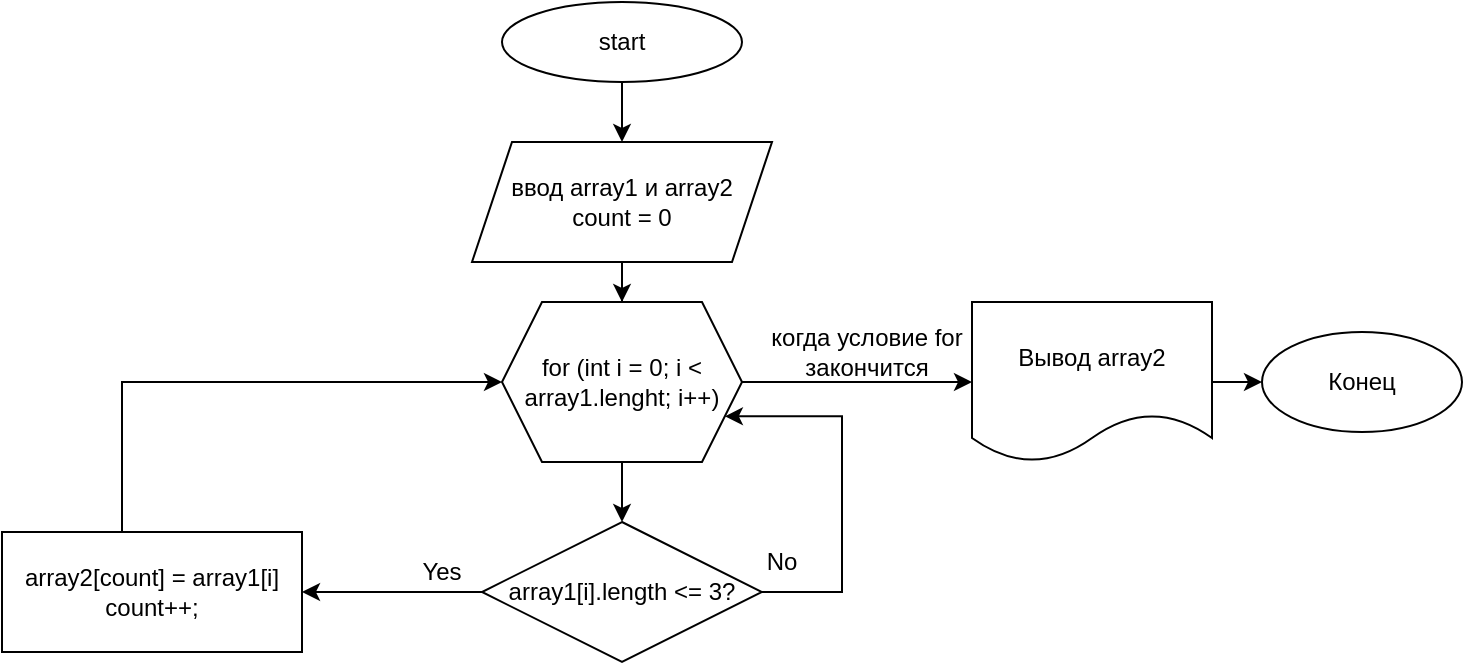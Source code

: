 <mxfile version="20.6.0" type="device"><diagram id="gqOUtI99u8d-ikF72-jj" name="Страница 1"><mxGraphModel dx="1381" dy="756" grid="1" gridSize="10" guides="1" tooltips="1" connect="1" arrows="1" fold="1" page="1" pageScale="1" pageWidth="827" pageHeight="1169" math="0" shadow="0"><root><mxCell id="0"/><mxCell id="1" parent="0"/><mxCell id="nnt1NJWHddjx2O_m2BjT-3" value="" style="edgeStyle=orthogonalEdgeStyle;rounded=0;orthogonalLoop=1;jettySize=auto;html=1;" edge="1" parent="1" source="nnt1NJWHddjx2O_m2BjT-1" target="nnt1NJWHddjx2O_m2BjT-2"><mxGeometry relative="1" as="geometry"/></mxCell><mxCell id="nnt1NJWHddjx2O_m2BjT-1" value="start" style="ellipse;whiteSpace=wrap;html=1;" vertex="1" parent="1"><mxGeometry x="340" y="40" width="120" height="40" as="geometry"/></mxCell><mxCell id="nnt1NJWHddjx2O_m2BjT-5" value="" style="edgeStyle=orthogonalEdgeStyle;rounded=0;orthogonalLoop=1;jettySize=auto;html=1;" edge="1" parent="1" source="nnt1NJWHddjx2O_m2BjT-2" target="nnt1NJWHddjx2O_m2BjT-4"><mxGeometry relative="1" as="geometry"/></mxCell><mxCell id="nnt1NJWHddjx2O_m2BjT-2" value="ввод array1 и array2&lt;br&gt;count = 0" style="shape=parallelogram;perimeter=parallelogramPerimeter;whiteSpace=wrap;html=1;fixedSize=1;" vertex="1" parent="1"><mxGeometry x="325" y="110" width="150" height="60" as="geometry"/></mxCell><mxCell id="nnt1NJWHddjx2O_m2BjT-7" value="" style="edgeStyle=orthogonalEdgeStyle;rounded=0;orthogonalLoop=1;jettySize=auto;html=1;" edge="1" parent="1" source="nnt1NJWHddjx2O_m2BjT-4" target="nnt1NJWHddjx2O_m2BjT-6"><mxGeometry relative="1" as="geometry"/></mxCell><mxCell id="nnt1NJWHddjx2O_m2BjT-12" value="" style="edgeStyle=orthogonalEdgeStyle;rounded=0;orthogonalLoop=1;jettySize=auto;html=1;" edge="1" parent="1" source="nnt1NJWHddjx2O_m2BjT-4" target="nnt1NJWHddjx2O_m2BjT-8"><mxGeometry relative="1" as="geometry"/></mxCell><mxCell id="nnt1NJWHddjx2O_m2BjT-4" value="for (int i = 0; i &amp;lt; array1.lenght; i++)" style="shape=hexagon;perimeter=hexagonPerimeter2;whiteSpace=wrap;html=1;fixedSize=1;" vertex="1" parent="1"><mxGeometry x="340" y="190" width="120" height="80" as="geometry"/></mxCell><mxCell id="nnt1NJWHddjx2O_m2BjT-17" value="" style="edgeStyle=orthogonalEdgeStyle;rounded=0;orthogonalLoop=1;jettySize=auto;html=1;" edge="1" parent="1" source="nnt1NJWHddjx2O_m2BjT-6" target="nnt1NJWHddjx2O_m2BjT-16"><mxGeometry relative="1" as="geometry"/></mxCell><mxCell id="nnt1NJWHddjx2O_m2BjT-20" style="edgeStyle=orthogonalEdgeStyle;rounded=0;orthogonalLoop=1;jettySize=auto;html=1;entryX=1;entryY=0.75;entryDx=0;entryDy=0;" edge="1" parent="1" source="nnt1NJWHddjx2O_m2BjT-6" target="nnt1NJWHddjx2O_m2BjT-4"><mxGeometry relative="1" as="geometry"><mxPoint x="460" y="250" as="targetPoint"/><Array as="points"><mxPoint x="510" y="335"/><mxPoint x="510" y="247"/></Array></mxGeometry></mxCell><mxCell id="nnt1NJWHddjx2O_m2BjT-6" value="array1[i].length &amp;lt;= 3?" style="rhombus;whiteSpace=wrap;html=1;" vertex="1" parent="1"><mxGeometry x="330" y="300" width="140" height="70" as="geometry"/></mxCell><mxCell id="nnt1NJWHddjx2O_m2BjT-15" value="" style="edgeStyle=orthogonalEdgeStyle;rounded=0;orthogonalLoop=1;jettySize=auto;html=1;" edge="1" parent="1" source="nnt1NJWHddjx2O_m2BjT-8" target="nnt1NJWHddjx2O_m2BjT-14"><mxGeometry relative="1" as="geometry"/></mxCell><mxCell id="nnt1NJWHddjx2O_m2BjT-8" value="Вывод array2" style="shape=document;whiteSpace=wrap;html=1;boundedLbl=1;" vertex="1" parent="1"><mxGeometry x="575" y="190" width="120" height="80" as="geometry"/></mxCell><mxCell id="nnt1NJWHddjx2O_m2BjT-13" value="когда условие for закончится" style="text;html=1;strokeColor=none;fillColor=none;align=center;verticalAlign=middle;whiteSpace=wrap;rounded=0;" vertex="1" parent="1"><mxGeometry x="470" y="200" width="105" height="30" as="geometry"/></mxCell><mxCell id="nnt1NJWHddjx2O_m2BjT-14" value="Конец" style="ellipse;whiteSpace=wrap;html=1;" vertex="1" parent="1"><mxGeometry x="720" y="205" width="100" height="50" as="geometry"/></mxCell><mxCell id="nnt1NJWHddjx2O_m2BjT-19" style="edgeStyle=orthogonalEdgeStyle;rounded=0;orthogonalLoop=1;jettySize=auto;html=1;entryX=0;entryY=0.5;entryDx=0;entryDy=0;" edge="1" parent="1" source="nnt1NJWHddjx2O_m2BjT-16" target="nnt1NJWHddjx2O_m2BjT-4"><mxGeometry relative="1" as="geometry"><Array as="points"><mxPoint x="150" y="230"/></Array></mxGeometry></mxCell><mxCell id="nnt1NJWHddjx2O_m2BjT-16" value="array2[count] = array1[i]&lt;br&gt;count++;" style="whiteSpace=wrap;html=1;" vertex="1" parent="1"><mxGeometry x="90" y="305" width="150" height="60" as="geometry"/></mxCell><mxCell id="nnt1NJWHddjx2O_m2BjT-18" value="Yes" style="text;html=1;strokeColor=none;fillColor=none;align=center;verticalAlign=middle;whiteSpace=wrap;rounded=0;" vertex="1" parent="1"><mxGeometry x="280" y="310" width="60" height="30" as="geometry"/></mxCell><mxCell id="nnt1NJWHddjx2O_m2BjT-21" value="No" style="text;html=1;strokeColor=none;fillColor=none;align=center;verticalAlign=middle;whiteSpace=wrap;rounded=0;" vertex="1" parent="1"><mxGeometry x="450" y="305" width="60" height="30" as="geometry"/></mxCell></root></mxGraphModel></diagram></mxfile>